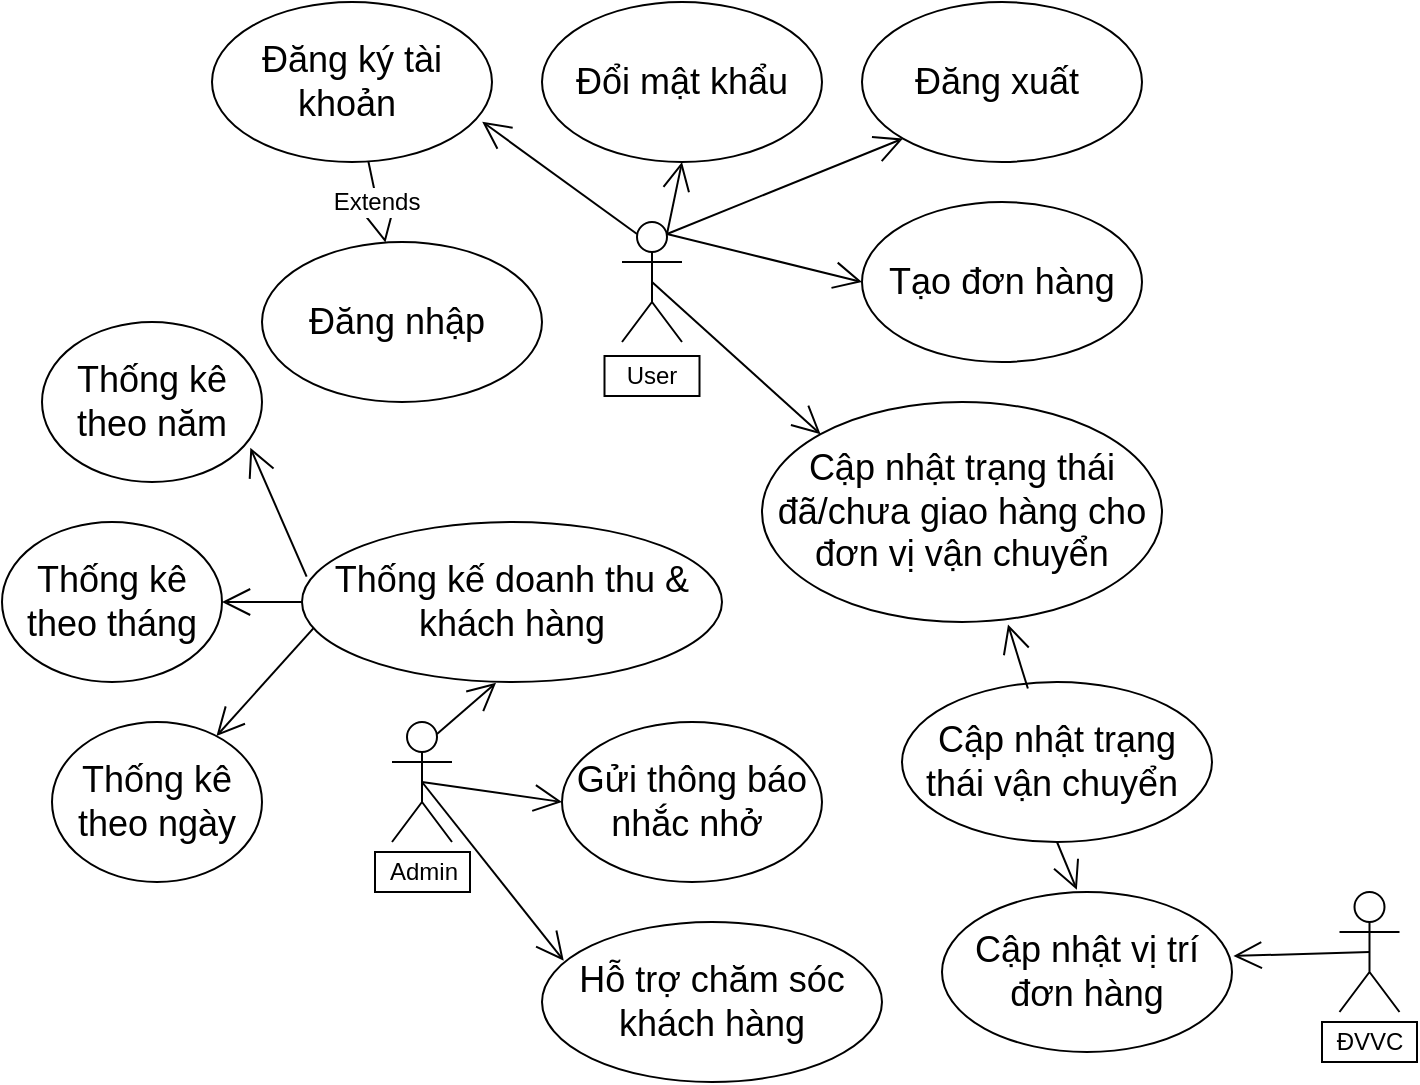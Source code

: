 <mxfile version="28.2.3">
  <diagram name="Page-1" id="SRsdh43xM_Y8P20Z0Rma">
    <mxGraphModel grid="1" page="1" gridSize="10" guides="1" tooltips="1" connect="1" arrows="1" fold="1" pageScale="1" pageWidth="850" pageHeight="1100" math="0" shadow="0">
      <root>
        <mxCell id="0" />
        <mxCell id="1" parent="0" />
        <mxCell id="dDqPs8dIwind9jrdzAwR-1" value="&lt;font style=&quot;font-size: 18px;&quot;&gt;Đăng nhập&amp;nbsp;&lt;/font&gt;" style="ellipse;whiteSpace=wrap;html=1;" vertex="1" parent="1">
          <mxGeometry x="100" y="-250" width="140" height="80" as="geometry" />
        </mxCell>
        <mxCell id="dDqPs8dIwind9jrdzAwR-2" value="Actor" style="shape=umlActor;verticalLabelPosition=bottom;verticalAlign=top;html=1;outlineConnect=0;" vertex="1" parent="1">
          <mxGeometry x="280" y="-260" width="30" height="60" as="geometry" />
        </mxCell>
        <mxCell id="h9x3qLDGoQAYXnLkS7vb-2" value="&lt;span style=&quot;font-size: 18px;&quot;&gt;Đăng ký tài khoản&amp;nbsp;&lt;/span&gt;" style="ellipse;whiteSpace=wrap;html=1;" vertex="1" parent="1">
          <mxGeometry x="75" y="-370" width="140" height="80" as="geometry" />
        </mxCell>
        <mxCell id="h9x3qLDGoQAYXnLkS7vb-3" value="&lt;span style=&quot;font-size: 18px;&quot;&gt;Đăng xuất&amp;nbsp;&lt;/span&gt;" style="ellipse;whiteSpace=wrap;html=1;" vertex="1" parent="1">
          <mxGeometry x="400" y="-370" width="140" height="80" as="geometry" />
        </mxCell>
        <mxCell id="h9x3qLDGoQAYXnLkS7vb-4" value="&lt;span style=&quot;font-size: 18px;&quot;&gt;Đổi mật khẩu&lt;/span&gt;" style="ellipse;whiteSpace=wrap;html=1;" vertex="1" parent="1">
          <mxGeometry x="240" y="-370" width="140" height="80" as="geometry" />
        </mxCell>
        <mxCell id="h9x3qLDGoQAYXnLkS7vb-10" value="&lt;span style=&quot;font-size: 18px;&quot;&gt;Cập nhật trạng thái vận chuyển&amp;nbsp;&lt;/span&gt;" style="ellipse;whiteSpace=wrap;html=1;" vertex="1" parent="1">
          <mxGeometry x="420" y="-30" width="155" height="80" as="geometry" />
        </mxCell>
        <mxCell id="h9x3qLDGoQAYXnLkS7vb-11" value="&lt;span style=&quot;font-size: 18px;&quot;&gt;Tạo đơn hàng&lt;/span&gt;" style="ellipse;whiteSpace=wrap;html=1;" vertex="1" parent="1">
          <mxGeometry x="400" y="-270" width="140" height="80" as="geometry" />
        </mxCell>
        <mxCell id="h9x3qLDGoQAYXnLkS7vb-12" value="&lt;span style=&quot;font-size: 18px;&quot;&gt;Thống kế doanh thu &amp;amp; khách hàng&lt;/span&gt;" style="ellipse;whiteSpace=wrap;html=1;" vertex="1" parent="1">
          <mxGeometry x="120" y="-110" width="210" height="80" as="geometry" />
        </mxCell>
        <mxCell id="h9x3qLDGoQAYXnLkS7vb-13" value="&lt;span style=&quot;font-size: 18px;&quot;&gt;Hỗ trợ chăm sóc khách hàng&lt;/span&gt;" style="ellipse;whiteSpace=wrap;html=1;" vertex="1" parent="1">
          <mxGeometry x="240" y="90" width="170" height="80" as="geometry" />
        </mxCell>
        <mxCell id="h9x3qLDGoQAYXnLkS7vb-14" value="&lt;span style=&quot;font-size: 18px;&quot;&gt;Gửi thông báo nhắc nhở&amp;nbsp;&lt;/span&gt;" style="ellipse;whiteSpace=wrap;html=1;" vertex="1" parent="1">
          <mxGeometry x="250" y="-10" width="130" height="80" as="geometry" />
        </mxCell>
        <mxCell id="h9x3qLDGoQAYXnLkS7vb-15" value="Extends" style="endArrow=block;endSize=16;endFill=0;html=1;rounded=0;fontFamily=Helvetica;fontSize=12;fontColor=default;" edge="1" parent="1" source="h9x3qLDGoQAYXnLkS7vb-2" target="dDqPs8dIwind9jrdzAwR-1">
          <mxGeometry width="160" relative="1" as="geometry">
            <mxPoint x="70" y="-240" as="sourcePoint" />
            <mxPoint x="230" y="-240" as="targetPoint" />
          </mxGeometry>
        </mxCell>
        <mxCell id="h9x3qLDGoQAYXnLkS7vb-18" value="&lt;span style=&quot;font-size: 18px;&quot;&gt;Thống kê theo ngày&lt;/span&gt;" style="ellipse;whiteSpace=wrap;html=1;" vertex="1" parent="1">
          <mxGeometry x="-5" y="-10" width="105" height="80" as="geometry" />
        </mxCell>
        <mxCell id="h9x3qLDGoQAYXnLkS7vb-19" value="&lt;span style=&quot;font-size: 18px;&quot;&gt;Thống kê theo tháng&lt;/span&gt;" style="ellipse;whiteSpace=wrap;html=1;" vertex="1" parent="1">
          <mxGeometry x="-30" y="-110" width="110" height="80" as="geometry" />
        </mxCell>
        <mxCell id="h9x3qLDGoQAYXnLkS7vb-20" value="&lt;span style=&quot;font-size: 18px;&quot;&gt;Thống kê theo năm&lt;/span&gt;" style="ellipse;whiteSpace=wrap;html=1;" vertex="1" parent="1">
          <mxGeometry x="-10" y="-210" width="110" height="80" as="geometry" />
        </mxCell>
        <mxCell id="h9x3qLDGoQAYXnLkS7vb-22" value="Actor" style="shape=umlActor;verticalLabelPosition=bottom;verticalAlign=top;html=1;outlineConnect=0;" vertex="1" parent="1">
          <mxGeometry x="165" y="-10" width="30" height="60" as="geometry" />
        </mxCell>
        <mxCell id="h9x3qLDGoQAYXnLkS7vb-30" value="" style="endArrow=open;endFill=1;endSize=12;html=1;rounded=0;fontFamily=Helvetica;fontSize=12;fontColor=default;entryX=0.462;entryY=1.005;entryDx=0;entryDy=0;entryPerimeter=0;exitX=0.75;exitY=0.1;exitDx=0;exitDy=0;exitPerimeter=0;" edge="1" parent="1" source="h9x3qLDGoQAYXnLkS7vb-22" target="h9x3qLDGoQAYXnLkS7vb-12">
          <mxGeometry width="160" relative="1" as="geometry">
            <mxPoint x="170" y="19.52" as="sourcePoint" />
            <mxPoint x="330" y="19.52" as="targetPoint" />
          </mxGeometry>
        </mxCell>
        <mxCell id="h9x3qLDGoQAYXnLkS7vb-31" value="" style="endArrow=open;endFill=1;endSize=12;html=1;rounded=0;fontFamily=Helvetica;fontSize=12;fontColor=default;exitX=0.75;exitY=0.1;exitDx=0;exitDy=0;exitPerimeter=0;entryX=0.5;entryY=1;entryDx=0;entryDy=0;" edge="1" parent="1" source="dDqPs8dIwind9jrdzAwR-2" target="h9x3qLDGoQAYXnLkS7vb-4">
          <mxGeometry width="160" relative="1" as="geometry">
            <mxPoint x="245" y="-251.11" as="sourcePoint" />
            <mxPoint x="405" y="-251.11" as="targetPoint" />
          </mxGeometry>
        </mxCell>
        <mxCell id="h9x3qLDGoQAYXnLkS7vb-33" value="" style="endArrow=open;endFill=1;endSize=12;html=1;rounded=0;fontFamily=Helvetica;fontSize=12;fontColor=default;exitX=0.75;exitY=0.1;exitDx=0;exitDy=0;exitPerimeter=0;entryX=0;entryY=1;entryDx=0;entryDy=0;" edge="1" parent="1" source="dDqPs8dIwind9jrdzAwR-2" target="h9x3qLDGoQAYXnLkS7vb-3">
          <mxGeometry width="160" relative="1" as="geometry">
            <mxPoint x="313" y="-224" as="sourcePoint" />
            <mxPoint x="310" y="-270" as="targetPoint" />
          </mxGeometry>
        </mxCell>
        <mxCell id="h9x3qLDGoQAYXnLkS7vb-34" value="" style="endArrow=open;endFill=1;endSize=12;html=1;rounded=0;fontFamily=Helvetica;fontSize=12;fontColor=default;entryX=0;entryY=0.5;entryDx=0;entryDy=0;exitX=0.75;exitY=0.1;exitDx=0;exitDy=0;exitPerimeter=0;" edge="1" parent="1" source="dDqPs8dIwind9jrdzAwR-2" target="h9x3qLDGoQAYXnLkS7vb-11">
          <mxGeometry width="160" relative="1" as="geometry">
            <mxPoint x="320" y="-250" as="sourcePoint" />
            <mxPoint x="370" y="-260" as="targetPoint" />
          </mxGeometry>
        </mxCell>
        <mxCell id="h9x3qLDGoQAYXnLkS7vb-36" value="" style="endArrow=open;endFill=1;endSize=12;html=1;rounded=0;fontFamily=Helvetica;fontSize=12;fontColor=default;entryX=0;entryY=0.5;entryDx=0;entryDy=0;exitX=0.5;exitY=0.5;exitDx=0;exitDy=0;exitPerimeter=0;" edge="1" parent="1" source="h9x3qLDGoQAYXnLkS7vb-22" target="h9x3qLDGoQAYXnLkS7vb-14">
          <mxGeometry width="160" relative="1" as="geometry">
            <mxPoint x="190" y="6" as="sourcePoint" />
            <mxPoint x="219" y="-20" as="targetPoint" />
          </mxGeometry>
        </mxCell>
        <mxCell id="h9x3qLDGoQAYXnLkS7vb-37" value="" style="endArrow=open;endFill=1;endSize=12;html=1;rounded=0;fontFamily=Helvetica;fontSize=12;fontColor=default;entryX=0.064;entryY=0.242;entryDx=0;entryDy=0;entryPerimeter=0;" edge="1" parent="1" target="h9x3qLDGoQAYXnLkS7vb-13">
          <mxGeometry width="160" relative="1" as="geometry">
            <mxPoint x="180" y="20" as="sourcePoint" />
            <mxPoint x="260" y="50" as="targetPoint" />
          </mxGeometry>
        </mxCell>
        <mxCell id="h9x3qLDGoQAYXnLkS7vb-38" value="" style="endArrow=open;endFill=1;endSize=12;html=1;rounded=0;fontFamily=Helvetica;fontSize=12;fontColor=default;entryX=1;entryY=0.5;entryDx=0;entryDy=0;exitX=0;exitY=0.5;exitDx=0;exitDy=0;" edge="1" parent="1" source="h9x3qLDGoQAYXnLkS7vb-12" target="h9x3qLDGoQAYXnLkS7vb-19">
          <mxGeometry width="160" relative="1" as="geometry">
            <mxPoint x="100" y="-10" as="sourcePoint" />
            <mxPoint x="129" y="-36" as="targetPoint" />
          </mxGeometry>
        </mxCell>
        <mxCell id="h9x3qLDGoQAYXnLkS7vb-39" value="" style="endArrow=open;endFill=1;endSize=12;html=1;rounded=0;fontFamily=Helvetica;fontSize=12;fontColor=default;exitX=0.027;exitY=0.665;exitDx=0;exitDy=0;exitPerimeter=0;" edge="1" parent="1" source="h9x3qLDGoQAYXnLkS7vb-12" target="h9x3qLDGoQAYXnLkS7vb-18">
          <mxGeometry width="160" relative="1" as="geometry">
            <mxPoint x="130" y="-70" as="sourcePoint" />
            <mxPoint x="110" y="-70" as="targetPoint" />
          </mxGeometry>
        </mxCell>
        <mxCell id="h9x3qLDGoQAYXnLkS7vb-40" value="" style="endArrow=open;endFill=1;endSize=12;html=1;rounded=0;fontFamily=Helvetica;fontSize=12;fontColor=default;exitX=0.011;exitY=0.342;exitDx=0;exitDy=0;exitPerimeter=0;entryX=0.947;entryY=0.786;entryDx=0;entryDy=0;entryPerimeter=0;" edge="1" parent="1" source="h9x3qLDGoQAYXnLkS7vb-12" target="h9x3qLDGoQAYXnLkS7vb-20">
          <mxGeometry width="160" relative="1" as="geometry">
            <mxPoint x="145" y="-150" as="sourcePoint" />
            <mxPoint x="100" y="-94" as="targetPoint" />
          </mxGeometry>
        </mxCell>
        <mxCell id="h9x3qLDGoQAYXnLkS7vb-41" value="" style="endArrow=open;endFill=1;endSize=12;html=1;rounded=0;fontFamily=Helvetica;fontSize=12;fontColor=default;exitX=0.25;exitY=0.1;exitDx=0;exitDy=0;exitPerimeter=0;entryX=0.965;entryY=0.748;entryDx=0;entryDy=0;entryPerimeter=0;" edge="1" parent="1" source="dDqPs8dIwind9jrdzAwR-2" target="h9x3qLDGoQAYXnLkS7vb-2">
          <mxGeometry width="160" relative="1" as="geometry">
            <mxPoint x="313" y="-224" as="sourcePoint" />
            <mxPoint x="310" y="-270" as="targetPoint" />
          </mxGeometry>
        </mxCell>
        <mxCell id="1t21e9opbjqIbp72WB-6-3" value="" style="endArrow=none;html=1;rounded=0;fontSize=12;startSize=8;endSize=8;curved=1;" edge="1" parent="1" source="1t21e9opbjqIbp72WB-6-4">
          <mxGeometry width="50" height="50" relative="1" as="geometry">
            <mxPoint x="157.5" y="65.5" as="sourcePoint" />
            <mxPoint x="202.5" y="65.5" as="targetPoint" />
          </mxGeometry>
        </mxCell>
        <mxCell id="1t21e9opbjqIbp72WB-6-6" value="" style="endArrow=none;html=1;rounded=0;fontSize=12;startSize=8;endSize=8;curved=1;" edge="1" parent="1" target="1t21e9opbjqIbp72WB-6-4">
          <mxGeometry width="50" height="50" relative="1" as="geometry">
            <mxPoint x="157.5" y="65.5" as="sourcePoint" />
            <mxPoint x="202.5" y="65.5" as="targetPoint" />
          </mxGeometry>
        </mxCell>
        <mxCell id="1t21e9opbjqIbp72WB-6-4" value="Admin" style="rounded=0;whiteSpace=wrap;html=1;" vertex="1" parent="1">
          <mxGeometry x="156.5" y="55" width="47.5" height="20" as="geometry" />
        </mxCell>
        <mxCell id="1t21e9opbjqIbp72WB-6-7" value="User" style="rounded=0;whiteSpace=wrap;html=1;" vertex="1" parent="1">
          <mxGeometry x="271.25" y="-193" width="47.5" height="20" as="geometry" />
        </mxCell>
        <mxCell id="1t21e9opbjqIbp72WB-6-8" value="&lt;span style=&quot;font-size: 18px;&quot;&gt;Cập nhật trạng thái đã/chưa giao hàng cho đơn vị vận chuyển&lt;/span&gt;" style="ellipse;whiteSpace=wrap;html=1;" vertex="1" parent="1">
          <mxGeometry x="350" y="-170" width="200" height="110" as="geometry" />
        </mxCell>
        <mxCell id="1t21e9opbjqIbp72WB-6-9" value="&lt;span style=&quot;font-size: 18px;&quot;&gt;Cập nhật vị trí đơn hàng&lt;/span&gt;" style="ellipse;whiteSpace=wrap;html=1;" vertex="1" parent="1">
          <mxGeometry x="440" y="75" width="145" height="80" as="geometry" />
        </mxCell>
        <mxCell id="1t21e9opbjqIbp72WB-6-12" value="" style="endArrow=open;endFill=1;endSize=12;html=1;rounded=0;fontSize=12;curved=1;entryX=0;entryY=0;entryDx=0;entryDy=0;exitX=0.5;exitY=0.5;exitDx=0;exitDy=0;exitPerimeter=0;" edge="1" parent="1" source="dDqPs8dIwind9jrdzAwR-2" target="1t21e9opbjqIbp72WB-6-8">
          <mxGeometry width="160" relative="1" as="geometry">
            <mxPoint x="300" y="-211.25" as="sourcePoint" />
            <mxPoint x="460" y="-211.25" as="targetPoint" />
          </mxGeometry>
        </mxCell>
        <mxCell id="1t21e9opbjqIbp72WB-6-13" value="" style="endArrow=open;endFill=1;endSize=12;html=1;rounded=0;fontSize=12;curved=1;exitX=0.406;exitY=0.041;exitDx=0;exitDy=0;exitPerimeter=0;entryX=0.615;entryY=1.011;entryDx=0;entryDy=0;entryPerimeter=0;" edge="1" parent="1" source="h9x3qLDGoQAYXnLkS7vb-10" target="1t21e9opbjqIbp72WB-6-8">
          <mxGeometry width="160" relative="1" as="geometry">
            <mxPoint x="450" y="-60" as="sourcePoint" />
            <mxPoint x="510" y="-50" as="targetPoint" />
          </mxGeometry>
        </mxCell>
        <mxCell id="1t21e9opbjqIbp72WB-6-14" value="" style="endArrow=open;endFill=1;endSize=12;html=1;rounded=0;fontSize=12;curved=1;exitX=0.5;exitY=1;exitDx=0;exitDy=0;entryX=0.465;entryY=-0.014;entryDx=0;entryDy=0;entryPerimeter=0;" edge="1" parent="1" source="h9x3qLDGoQAYXnLkS7vb-10" target="1t21e9opbjqIbp72WB-6-9">
          <mxGeometry width="160" relative="1" as="geometry">
            <mxPoint x="460" y="82" as="sourcePoint" />
            <mxPoint x="450" y="50" as="targetPoint" />
          </mxGeometry>
        </mxCell>
        <mxCell id="1t21e9opbjqIbp72WB-6-22" value="Actor" style="shape=umlActor;verticalLabelPosition=bottom;verticalAlign=top;html=1;" vertex="1" parent="1">
          <mxGeometry x="638.75" y="75" width="30" height="60" as="geometry" />
        </mxCell>
        <mxCell id="1t21e9opbjqIbp72WB-6-23" value="ĐVVC" style="rounded=0;whiteSpace=wrap;html=1;" vertex="1" parent="1">
          <mxGeometry x="630" y="140" width="47.5" height="20" as="geometry" />
        </mxCell>
        <mxCell id="1t21e9opbjqIbp72WB-6-25" value="" style="endArrow=open;endFill=1;endSize=12;html=1;rounded=0;fontSize=12;curved=1;exitX=0.5;exitY=0.5;exitDx=0;exitDy=0;exitPerimeter=0;entryX=1.005;entryY=0.4;entryDx=0;entryDy=0;entryPerimeter=0;" edge="1" parent="1" source="1t21e9opbjqIbp72WB-6-22" target="1t21e9opbjqIbp72WB-6-9">
          <mxGeometry width="160" relative="1" as="geometry">
            <mxPoint x="550" y="-38" as="sourcePoint" />
            <mxPoint x="540" y="-70" as="targetPoint" />
          </mxGeometry>
        </mxCell>
      </root>
    </mxGraphModel>
  </diagram>
</mxfile>
